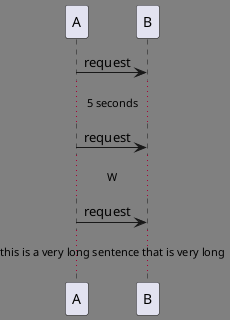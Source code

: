 {
  "sha1": "hhi7w3jpxln4081msu41u2emfan8390",
  "insertion": {
    "when": "2024-06-03T18:59:29.564Z",
    "user": "plantuml@gmail.com"
  }
}
@startuml
skinparam backgroundColor grey
A -> B: request
...5 seconds...
A -> B: request
...W...
A -> B: request
...this is a very long sentence that is very long...
@enduml
